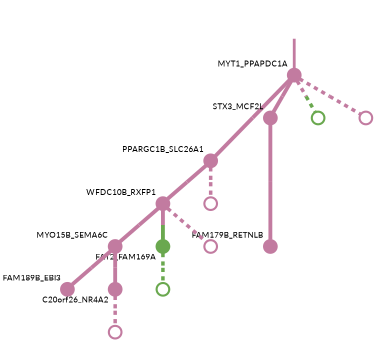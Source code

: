 strict digraph  {
graph[splines=false]; nodesep=0.7; rankdir=TB; ranksep=0.6; forcelabels=true; dpi=600; size=2.5;
0 [color="#c27ba0ff", fillcolor="#c27ba0ff", fixedsize=true, fontname=Lato, fontsize="12pt", height="0.25", label="", penwidth=3, shape=circle, style=filled, xlabel=MYT1_PPAPDC1A];
2 [color="#c27ba0ff", fillcolor="#c27ba0ff", fixedsize=true, fontname=Lato, fontsize="12pt", height="0.25", label="", penwidth=3, shape=circle, style=filled, xlabel=PPARGC1B_SLC26A1];
3 [color="#c27ba0ff", fillcolor="#c27ba0ff", fixedsize=true, fontname=Lato, fontsize="12pt", height="0.25", label="", penwidth=3, shape=circle, style=filled, xlabel=STX3_MCF2L];
9 [color="#6aa84fff", fillcolor="#6aa84fff", fixedsize=true, fontname=Lato, fontsize="12pt", height="0.25", label="", penwidth=3, shape=circle, style=solid, xlabel=""];
11 [color="#c27ba0ff", fillcolor="#c27ba0ff", fixedsize=true, fontname=Lato, fontsize="12pt", height="0.25", label="", penwidth=3, shape=circle, style=solid, xlabel=""];
4 [color="#c27ba0ff", fillcolor="#c27ba0ff", fixedsize=true, fontname=Lato, fontsize="12pt", height="0.25", label="", penwidth=3, shape=circle, style=filled, xlabel=WFDC10B_RXFP1];
12 [color="#c27ba0ff", fillcolor="#c27ba0ff", fixedsize=true, fontname=Lato, fontsize="12pt", height="0.25", label="", penwidth=3, shape=circle, style=solid, xlabel=""];
1 [color="#c27ba0ff", fillcolor="#c27ba0ff", fixedsize=true, fontname=Lato, fontsize="12pt", height="0.25", label="", penwidth=3, shape=circle, style=filled, xlabel=FAM179B_RETNLB];
5 [color="#c27ba0ff", fillcolor="#c27ba0ff", fixedsize=true, fontname=Lato, fontsize="12pt", height="0.25", label="", penwidth=3, shape=circle, style=filled, xlabel=MYO15B_SEMA6C];
7 [color="#6aa84fff", fillcolor="#6aa84fff", fixedsize=true, fontname=Lato, fontsize="12pt", height="0.25", label="", penwidth=3, shape=circle, style=filled, xlabel=FAT2_FAM169A];
13 [color="#c27ba0ff", fillcolor="#c27ba0ff", fixedsize=true, fontname=Lato, fontsize="12pt", height="0.25", label="", penwidth=3, shape=circle, style=solid, xlabel=""];
6 [color="#c27ba0ff", fillcolor="#c27ba0ff", fixedsize=true, fontname=Lato, fontsize="12pt", height="0.25", label="", penwidth=3, shape=circle, style=filled, xlabel=FAM189B_EBI3];
8 [color="#c27ba0ff", fillcolor="#c27ba0ff", fixedsize=true, fontname=Lato, fontsize="12pt", height="0.25", label="", penwidth=3, shape=circle, style=filled, xlabel=C20orf26_NR4A2];
10 [color="#6aa84fff", fillcolor="#6aa84fff", fixedsize=true, fontname=Lato, fontsize="12pt", height="0.25", label="", penwidth=3, shape=circle, style=solid, xlabel=""];
14 [color="#c27ba0ff", fillcolor="#c27ba0ff", fixedsize=true, fontname=Lato, fontsize="12pt", height="0.25", label="", penwidth=3, shape=circle, style=solid, xlabel=""];
normal [label="", penwidth=3, style=invis, xlabel=MYT1_PPAPDC1A];
0 -> 2  [arrowsize=0, color="#c27ba0ff;0.5:#c27ba0ff", minlen="2.629629611968994", penwidth="5.5", style=solid];
0 -> 3  [arrowsize=0, color="#c27ba0ff;0.5:#c27ba0ff", minlen="1.888888955116272", penwidth="5.5", style=solid];
0 -> 9  [arrowsize=0, color="#c27ba0ff;0.5:#6aa84fff", minlen="1.185185194015503", penwidth=5, style=dashed];
0 -> 11  [arrowsize=0, color="#c27ba0ff;0.5:#c27ba0ff", minlen="1.185185194015503", penwidth=5, style=dashed];
2 -> 4  [arrowsize=0, color="#c27ba0ff;0.5:#c27ba0ff", minlen="1.6666667461395264", penwidth="5.5", style=solid];
2 -> 12  [arrowsize=0, color="#c27ba0ff;0.5:#c27ba0ff", minlen="1.185185194015503", penwidth=5, style=dashed];
3 -> 1  [arrowsize=0, color="#c27ba0ff;0.5:#c27ba0ff", minlen="3.0", penwidth="5.5", style=solid];
4 -> 5  [arrowsize=0, color="#c27ba0ff;0.5:#c27ba0ff", minlen="1.6666667461395264", penwidth="5.5", style=solid];
4 -> 7  [arrowsize=0, color="#c27ba0ff;0.5:#6aa84fff", minlen="1.4444444179534912", penwidth="5.5", style=solid];
4 -> 13  [arrowsize=0, color="#c27ba0ff;0.5:#c27ba0ff", minlen="1.185185194015503", penwidth=5, style=dashed];
5 -> 6  [arrowsize=0, color="#c27ba0ff;0.5:#c27ba0ff", minlen="1.5925925970077515", penwidth="5.5", style=solid];
5 -> 8  [arrowsize=0, color="#c27ba0ff;0.5:#c27ba0ff", minlen="1.3703703880310059", penwidth="5.5", style=solid];
7 -> 10  [arrowsize=0, color="#6aa84fff;0.5:#6aa84fff", minlen="1.185185194015503", penwidth=5, style=dashed];
8 -> 14  [arrowsize=0, color="#c27ba0ff;0.5:#c27ba0ff", minlen="1.185185194015503", penwidth=5, style=dashed];
normal -> 0  [arrowsize=0, color="#c27ba0ff", label="", penwidth=4, style=solid];
}
